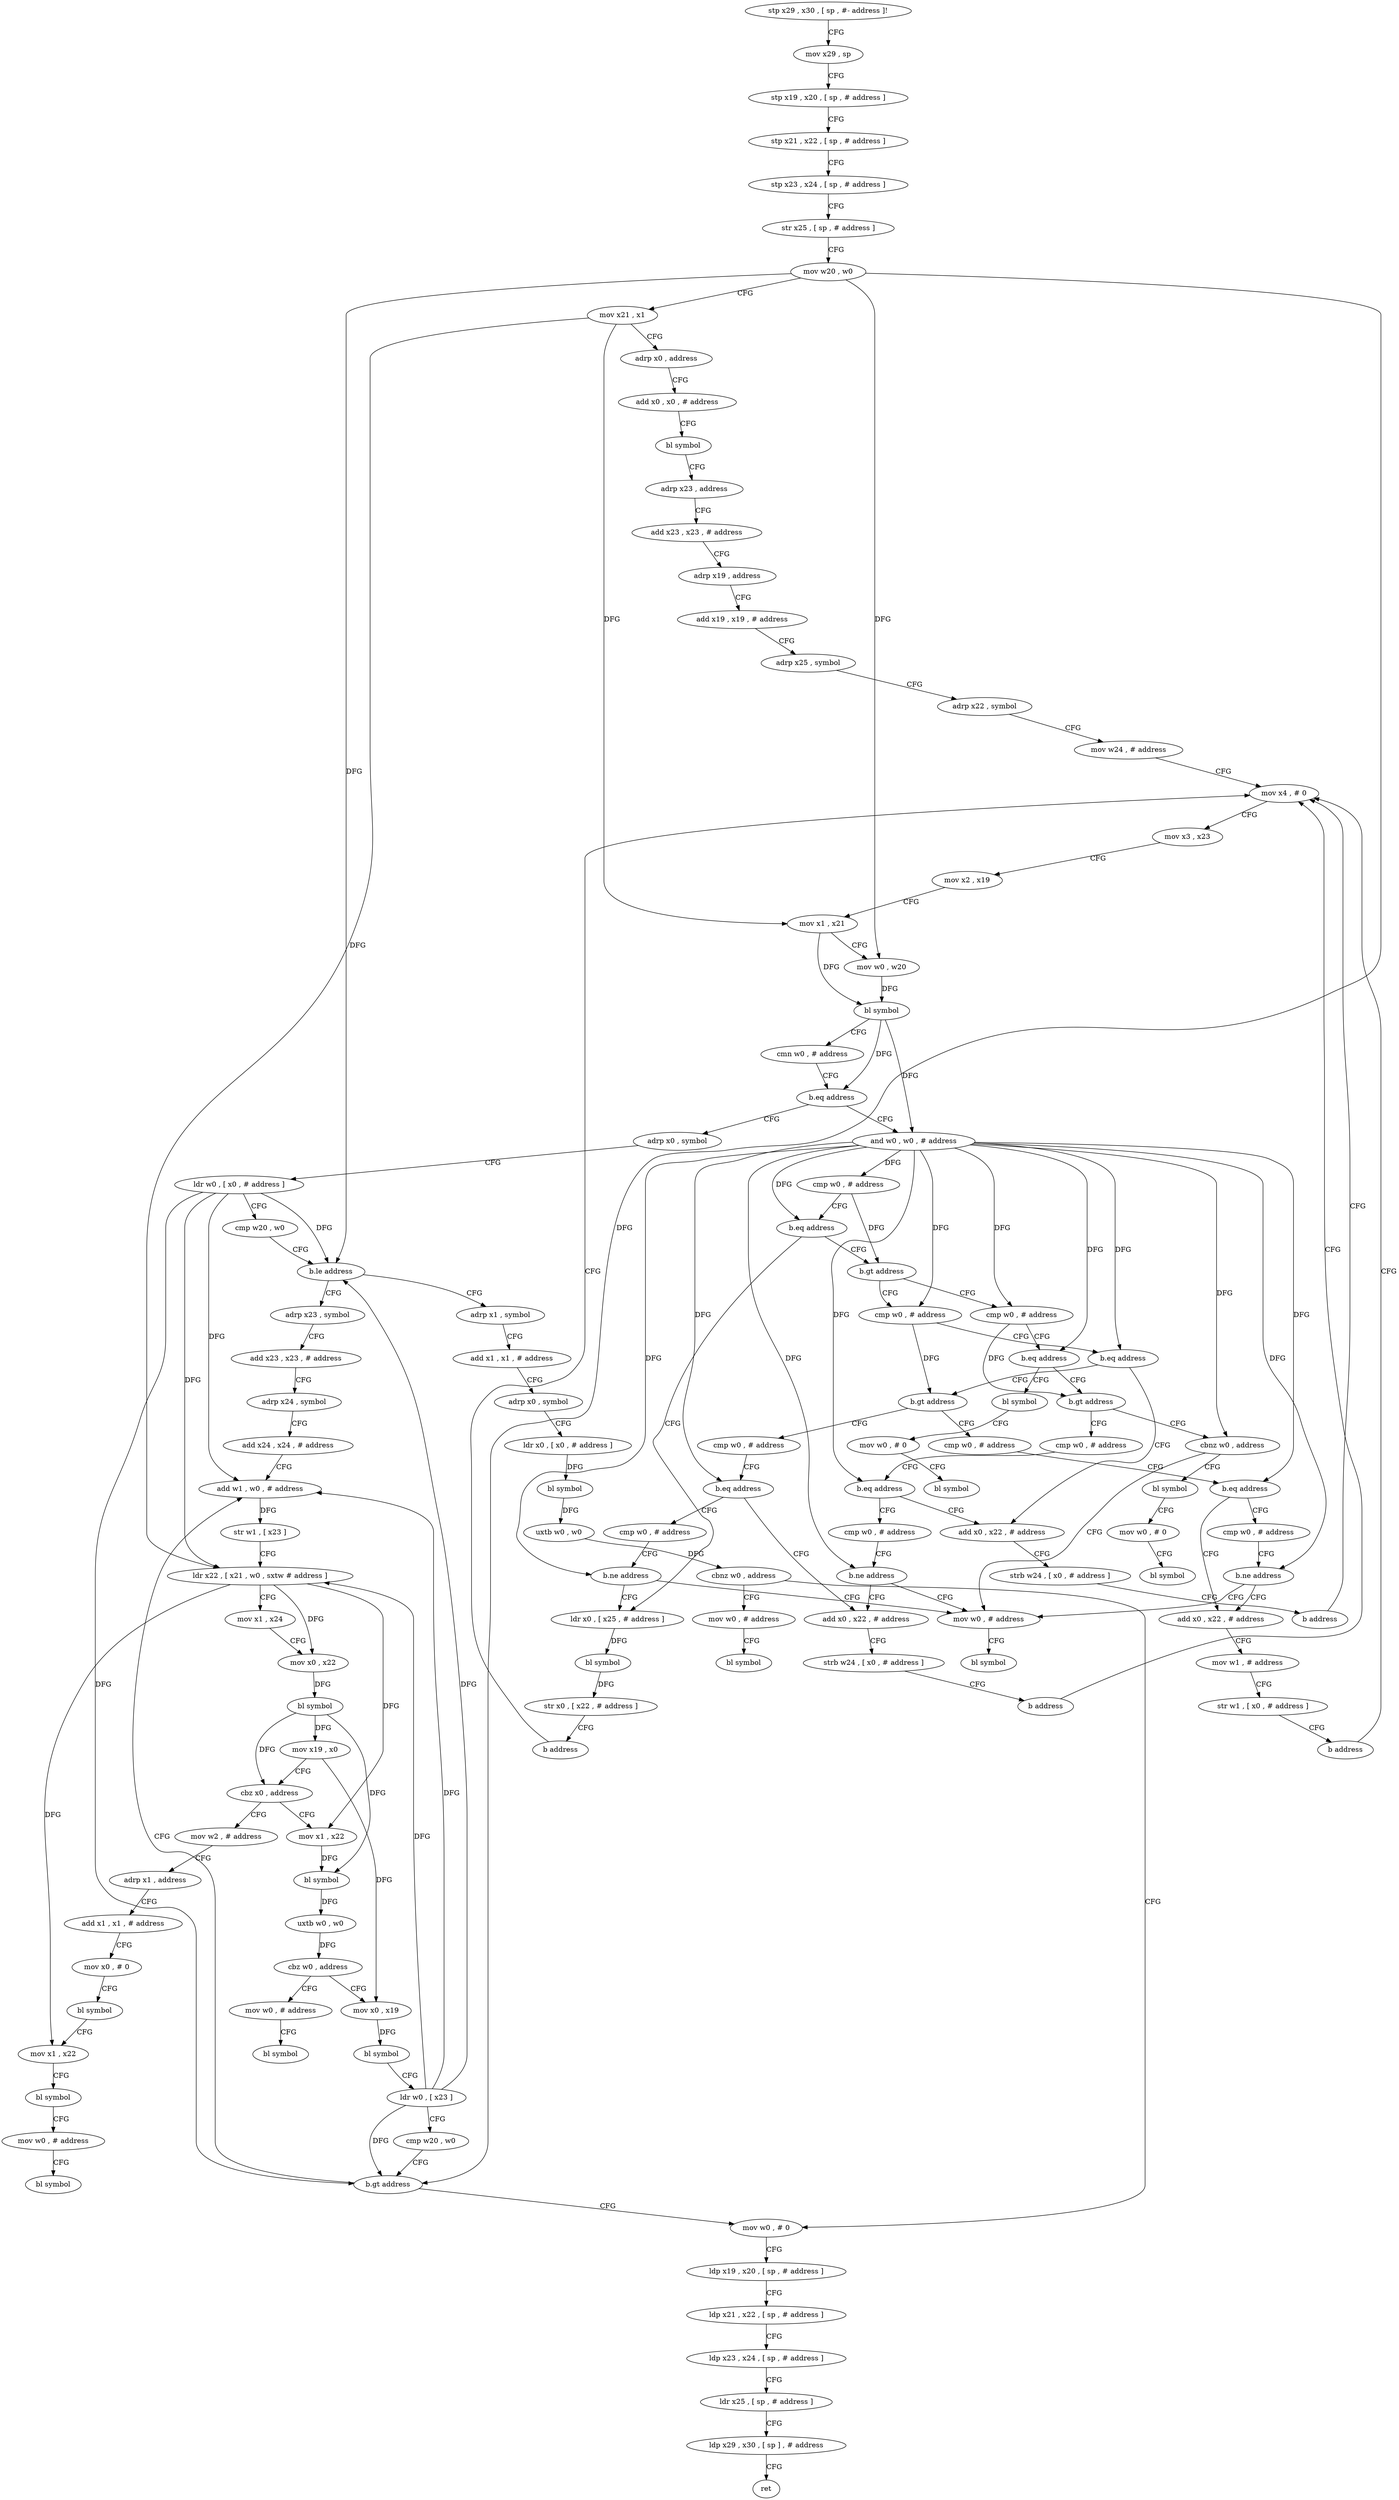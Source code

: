 digraph "func" {
"4217248" [label = "stp x29 , x30 , [ sp , #- address ]!" ]
"4217252" [label = "mov x29 , sp" ]
"4217256" [label = "stp x19 , x20 , [ sp , # address ]" ]
"4217260" [label = "stp x21 , x22 , [ sp , # address ]" ]
"4217264" [label = "stp x23 , x24 , [ sp , # address ]" ]
"4217268" [label = "str x25 , [ sp , # address ]" ]
"4217272" [label = "mov w20 , w0" ]
"4217276" [label = "mov x21 , x1" ]
"4217280" [label = "adrp x0 , address" ]
"4217284" [label = "add x0 , x0 , # address" ]
"4217288" [label = "bl symbol" ]
"4217292" [label = "adrp x23 , address" ]
"4217296" [label = "add x23 , x23 , # address" ]
"4217300" [label = "adrp x19 , address" ]
"4217304" [label = "add x19 , x19 , # address" ]
"4217308" [label = "adrp x25 , symbol" ]
"4217312" [label = "adrp x22 , symbol" ]
"4217316" [label = "mov w24 , # address" ]
"4217320" [label = "mov x4 , # 0" ]
"4217532" [label = "adrp x0 , symbol" ]
"4217536" [label = "ldr w0 , [ x0 , # address ]" ]
"4217540" [label = "cmp w20 , w0" ]
"4217544" [label = "b.le address" ]
"4217704" [label = "adrp x1 , symbol" ]
"4217548" [label = "adrp x23 , symbol" ]
"4217352" [label = "and w0 , w0 , # address" ]
"4217356" [label = "cmp w0 , # address" ]
"4217360" [label = "b.eq address" ]
"4217484" [label = "ldr x0 , [ x25 , # address ]" ]
"4217364" [label = "b.gt address" ]
"4217708" [label = "add x1 , x1 , # address" ]
"4217712" [label = "adrp x0 , symbol" ]
"4217716" [label = "ldr x0 , [ x0 , # address ]" ]
"4217720" [label = "bl symbol" ]
"4217724" [label = "uxtb w0 , w0" ]
"4217728" [label = "cbnz w0 , address" ]
"4217632" [label = "mov w0 , # 0" ]
"4217732" [label = "mov w0 , # address" ]
"4217552" [label = "add x23 , x23 , # address" ]
"4217556" [label = "adrp x24 , symbol" ]
"4217560" [label = "add x24 , x24 , # address" ]
"4217564" [label = "add w1 , w0 , # address" ]
"4217488" [label = "bl symbol" ]
"4217492" [label = "str x0 , [ x22 , # address ]" ]
"4217496" [label = "b address" ]
"4217424" [label = "cmp w0 , # address" ]
"4217368" [label = "cmp w0 , # address" ]
"4217636" [label = "ldp x19 , x20 , [ sp , # address ]" ]
"4217640" [label = "ldp x21 , x22 , [ sp , # address ]" ]
"4217644" [label = "ldp x23 , x24 , [ sp , # address ]" ]
"4217648" [label = "ldr x25 , [ sp , # address ]" ]
"4217652" [label = "ldp x29 , x30 , [ sp ] , # address" ]
"4217656" [label = "ret" ]
"4217736" [label = "bl symbol" ]
"4217660" [label = "mov w2 , # address" ]
"4217664" [label = "adrp x1 , address" ]
"4217668" [label = "add x1 , x1 , # address" ]
"4217672" [label = "mov x0 , # 0" ]
"4217676" [label = "bl symbol" ]
"4217680" [label = "mov x1 , x22" ]
"4217684" [label = "bl symbol" ]
"4217688" [label = "mov w0 , # address" ]
"4217692" [label = "bl symbol" ]
"4217596" [label = "mov x1 , x22" ]
"4217600" [label = "bl symbol" ]
"4217604" [label = "uxtb w0 , w0" ]
"4217608" [label = "cbz w0 , address" ]
"4217696" [label = "mov w0 , # address" ]
"4217612" [label = "mov x0 , x19" ]
"4217324" [label = "mov x3 , x23" ]
"4217328" [label = "mov x2 , x19" ]
"4217332" [label = "mov x1 , x21" ]
"4217336" [label = "mov w0 , w20" ]
"4217340" [label = "bl symbol" ]
"4217344" [label = "cmn w0 , # address" ]
"4217348" [label = "b.eq address" ]
"4217428" [label = "b.eq address" ]
"4217512" [label = "add x0 , x22 , # address" ]
"4217432" [label = "b.gt address" ]
"4217372" [label = "b.eq address" ]
"4217500" [label = "bl symbol" ]
"4217376" [label = "b.gt address" ]
"4217700" [label = "bl symbol" ]
"4217616" [label = "bl symbol" ]
"4217620" [label = "ldr w0 , [ x23 ]" ]
"4217624" [label = "cmp w20 , w0" ]
"4217628" [label = "b.gt address" ]
"4217516" [label = "strb w24 , [ x0 , # address ]" ]
"4217520" [label = "b address" ]
"4217468" [label = "cmp w0 , # address" ]
"4217436" [label = "cmp w0 , # address" ]
"4217504" [label = "mov w0 , # 0" ]
"4217508" [label = "bl symbol" ]
"4217396" [label = "cmp w0 , # address" ]
"4217380" [label = "cbnz w0 , address" ]
"4217568" [label = "str w1 , [ x23 ]" ]
"4217572" [label = "ldr x22 , [ x21 , w0 , sxtw # address ]" ]
"4217576" [label = "mov x1 , x24" ]
"4217580" [label = "mov x0 , x22" ]
"4217584" [label = "bl symbol" ]
"4217588" [label = "mov x19 , x0" ]
"4217592" [label = "cbz x0 , address" ]
"4217472" [label = "b.eq address" ]
"4217412" [label = "add x0 , x22 , # address" ]
"4217476" [label = "cmp w0 , # address" ]
"4217440" [label = "b.eq address" ]
"4217452" [label = "add x0 , x22 , # address" ]
"4217444" [label = "cmp w0 , # address" ]
"4217400" [label = "b.eq address" ]
"4217404" [label = "cmp w0 , # address" ]
"4217524" [label = "mov w0 , # address" ]
"4217384" [label = "bl symbol" ]
"4217416" [label = "strb w24 , [ x0 , # address ]" ]
"4217420" [label = "b address" ]
"4217480" [label = "b.ne address" ]
"4217456" [label = "mov w1 , # address" ]
"4217460" [label = "str w1 , [ x0 , # address ]" ]
"4217464" [label = "b address" ]
"4217448" [label = "b.ne address" ]
"4217408" [label = "b.ne address" ]
"4217528" [label = "bl symbol" ]
"4217388" [label = "mov w0 , # 0" ]
"4217392" [label = "bl symbol" ]
"4217248" -> "4217252" [ label = "CFG" ]
"4217252" -> "4217256" [ label = "CFG" ]
"4217256" -> "4217260" [ label = "CFG" ]
"4217260" -> "4217264" [ label = "CFG" ]
"4217264" -> "4217268" [ label = "CFG" ]
"4217268" -> "4217272" [ label = "CFG" ]
"4217272" -> "4217276" [ label = "CFG" ]
"4217272" -> "4217336" [ label = "DFG" ]
"4217272" -> "4217544" [ label = "DFG" ]
"4217272" -> "4217628" [ label = "DFG" ]
"4217276" -> "4217280" [ label = "CFG" ]
"4217276" -> "4217332" [ label = "DFG" ]
"4217276" -> "4217572" [ label = "DFG" ]
"4217280" -> "4217284" [ label = "CFG" ]
"4217284" -> "4217288" [ label = "CFG" ]
"4217288" -> "4217292" [ label = "CFG" ]
"4217292" -> "4217296" [ label = "CFG" ]
"4217296" -> "4217300" [ label = "CFG" ]
"4217300" -> "4217304" [ label = "CFG" ]
"4217304" -> "4217308" [ label = "CFG" ]
"4217308" -> "4217312" [ label = "CFG" ]
"4217312" -> "4217316" [ label = "CFG" ]
"4217316" -> "4217320" [ label = "CFG" ]
"4217320" -> "4217324" [ label = "CFG" ]
"4217532" -> "4217536" [ label = "CFG" ]
"4217536" -> "4217540" [ label = "CFG" ]
"4217536" -> "4217544" [ label = "DFG" ]
"4217536" -> "4217564" [ label = "DFG" ]
"4217536" -> "4217572" [ label = "DFG" ]
"4217536" -> "4217628" [ label = "DFG" ]
"4217540" -> "4217544" [ label = "CFG" ]
"4217544" -> "4217704" [ label = "CFG" ]
"4217544" -> "4217548" [ label = "CFG" ]
"4217704" -> "4217708" [ label = "CFG" ]
"4217548" -> "4217552" [ label = "CFG" ]
"4217352" -> "4217356" [ label = "DFG" ]
"4217352" -> "4217360" [ label = "DFG" ]
"4217352" -> "4217424" [ label = "DFG" ]
"4217352" -> "4217428" [ label = "DFG" ]
"4217352" -> "4217368" [ label = "DFG" ]
"4217352" -> "4217372" [ label = "DFG" ]
"4217352" -> "4217472" [ label = "DFG" ]
"4217352" -> "4217440" [ label = "DFG" ]
"4217352" -> "4217400" [ label = "DFG" ]
"4217352" -> "4217380" [ label = "DFG" ]
"4217352" -> "4217480" [ label = "DFG" ]
"4217352" -> "4217448" [ label = "DFG" ]
"4217352" -> "4217408" [ label = "DFG" ]
"4217356" -> "4217360" [ label = "CFG" ]
"4217356" -> "4217364" [ label = "DFG" ]
"4217360" -> "4217484" [ label = "CFG" ]
"4217360" -> "4217364" [ label = "CFG" ]
"4217484" -> "4217488" [ label = "DFG" ]
"4217364" -> "4217424" [ label = "CFG" ]
"4217364" -> "4217368" [ label = "CFG" ]
"4217708" -> "4217712" [ label = "CFG" ]
"4217712" -> "4217716" [ label = "CFG" ]
"4217716" -> "4217720" [ label = "DFG" ]
"4217720" -> "4217724" [ label = "DFG" ]
"4217724" -> "4217728" [ label = "DFG" ]
"4217728" -> "4217632" [ label = "CFG" ]
"4217728" -> "4217732" [ label = "CFG" ]
"4217632" -> "4217636" [ label = "CFG" ]
"4217732" -> "4217736" [ label = "CFG" ]
"4217552" -> "4217556" [ label = "CFG" ]
"4217556" -> "4217560" [ label = "CFG" ]
"4217560" -> "4217564" [ label = "CFG" ]
"4217564" -> "4217568" [ label = "DFG" ]
"4217488" -> "4217492" [ label = "DFG" ]
"4217492" -> "4217496" [ label = "CFG" ]
"4217496" -> "4217320" [ label = "CFG" ]
"4217424" -> "4217428" [ label = "CFG" ]
"4217424" -> "4217432" [ label = "DFG" ]
"4217368" -> "4217372" [ label = "CFG" ]
"4217368" -> "4217376" [ label = "DFG" ]
"4217636" -> "4217640" [ label = "CFG" ]
"4217640" -> "4217644" [ label = "CFG" ]
"4217644" -> "4217648" [ label = "CFG" ]
"4217648" -> "4217652" [ label = "CFG" ]
"4217652" -> "4217656" [ label = "CFG" ]
"4217660" -> "4217664" [ label = "CFG" ]
"4217664" -> "4217668" [ label = "CFG" ]
"4217668" -> "4217672" [ label = "CFG" ]
"4217672" -> "4217676" [ label = "CFG" ]
"4217676" -> "4217680" [ label = "CFG" ]
"4217680" -> "4217684" [ label = "CFG" ]
"4217684" -> "4217688" [ label = "CFG" ]
"4217688" -> "4217692" [ label = "CFG" ]
"4217596" -> "4217600" [ label = "DFG" ]
"4217600" -> "4217604" [ label = "DFG" ]
"4217604" -> "4217608" [ label = "DFG" ]
"4217608" -> "4217696" [ label = "CFG" ]
"4217608" -> "4217612" [ label = "CFG" ]
"4217696" -> "4217700" [ label = "CFG" ]
"4217612" -> "4217616" [ label = "DFG" ]
"4217324" -> "4217328" [ label = "CFG" ]
"4217328" -> "4217332" [ label = "CFG" ]
"4217332" -> "4217336" [ label = "CFG" ]
"4217332" -> "4217340" [ label = "DFG" ]
"4217336" -> "4217340" [ label = "DFG" ]
"4217340" -> "4217344" [ label = "CFG" ]
"4217340" -> "4217348" [ label = "DFG" ]
"4217340" -> "4217352" [ label = "DFG" ]
"4217344" -> "4217348" [ label = "CFG" ]
"4217348" -> "4217532" [ label = "CFG" ]
"4217348" -> "4217352" [ label = "CFG" ]
"4217428" -> "4217512" [ label = "CFG" ]
"4217428" -> "4217432" [ label = "CFG" ]
"4217512" -> "4217516" [ label = "CFG" ]
"4217432" -> "4217468" [ label = "CFG" ]
"4217432" -> "4217436" [ label = "CFG" ]
"4217372" -> "4217500" [ label = "CFG" ]
"4217372" -> "4217376" [ label = "CFG" ]
"4217500" -> "4217504" [ label = "CFG" ]
"4217376" -> "4217396" [ label = "CFG" ]
"4217376" -> "4217380" [ label = "CFG" ]
"4217616" -> "4217620" [ label = "CFG" ]
"4217620" -> "4217624" [ label = "CFG" ]
"4217620" -> "4217544" [ label = "DFG" ]
"4217620" -> "4217564" [ label = "DFG" ]
"4217620" -> "4217572" [ label = "DFG" ]
"4217620" -> "4217628" [ label = "DFG" ]
"4217624" -> "4217628" [ label = "CFG" ]
"4217628" -> "4217564" [ label = "CFG" ]
"4217628" -> "4217632" [ label = "CFG" ]
"4217516" -> "4217520" [ label = "CFG" ]
"4217520" -> "4217320" [ label = "CFG" ]
"4217468" -> "4217472" [ label = "CFG" ]
"4217436" -> "4217440" [ label = "CFG" ]
"4217504" -> "4217508" [ label = "CFG" ]
"4217396" -> "4217400" [ label = "CFG" ]
"4217380" -> "4217524" [ label = "CFG" ]
"4217380" -> "4217384" [ label = "CFG" ]
"4217568" -> "4217572" [ label = "CFG" ]
"4217572" -> "4217576" [ label = "CFG" ]
"4217572" -> "4217580" [ label = "DFG" ]
"4217572" -> "4217680" [ label = "DFG" ]
"4217572" -> "4217596" [ label = "DFG" ]
"4217576" -> "4217580" [ label = "CFG" ]
"4217580" -> "4217584" [ label = "DFG" ]
"4217584" -> "4217588" [ label = "DFG" ]
"4217584" -> "4217592" [ label = "DFG" ]
"4217584" -> "4217600" [ label = "DFG" ]
"4217588" -> "4217592" [ label = "CFG" ]
"4217588" -> "4217612" [ label = "DFG" ]
"4217592" -> "4217660" [ label = "CFG" ]
"4217592" -> "4217596" [ label = "CFG" ]
"4217472" -> "4217412" [ label = "CFG" ]
"4217472" -> "4217476" [ label = "CFG" ]
"4217412" -> "4217416" [ label = "CFG" ]
"4217476" -> "4217480" [ label = "CFG" ]
"4217440" -> "4217452" [ label = "CFG" ]
"4217440" -> "4217444" [ label = "CFG" ]
"4217452" -> "4217456" [ label = "CFG" ]
"4217444" -> "4217448" [ label = "CFG" ]
"4217400" -> "4217512" [ label = "CFG" ]
"4217400" -> "4217404" [ label = "CFG" ]
"4217404" -> "4217408" [ label = "CFG" ]
"4217524" -> "4217528" [ label = "CFG" ]
"4217384" -> "4217388" [ label = "CFG" ]
"4217416" -> "4217420" [ label = "CFG" ]
"4217420" -> "4217320" [ label = "CFG" ]
"4217480" -> "4217524" [ label = "CFG" ]
"4217480" -> "4217484" [ label = "CFG" ]
"4217456" -> "4217460" [ label = "CFG" ]
"4217460" -> "4217464" [ label = "CFG" ]
"4217464" -> "4217320" [ label = "CFG" ]
"4217448" -> "4217524" [ label = "CFG" ]
"4217448" -> "4217452" [ label = "CFG" ]
"4217408" -> "4217524" [ label = "CFG" ]
"4217408" -> "4217412" [ label = "CFG" ]
"4217388" -> "4217392" [ label = "CFG" ]
}
